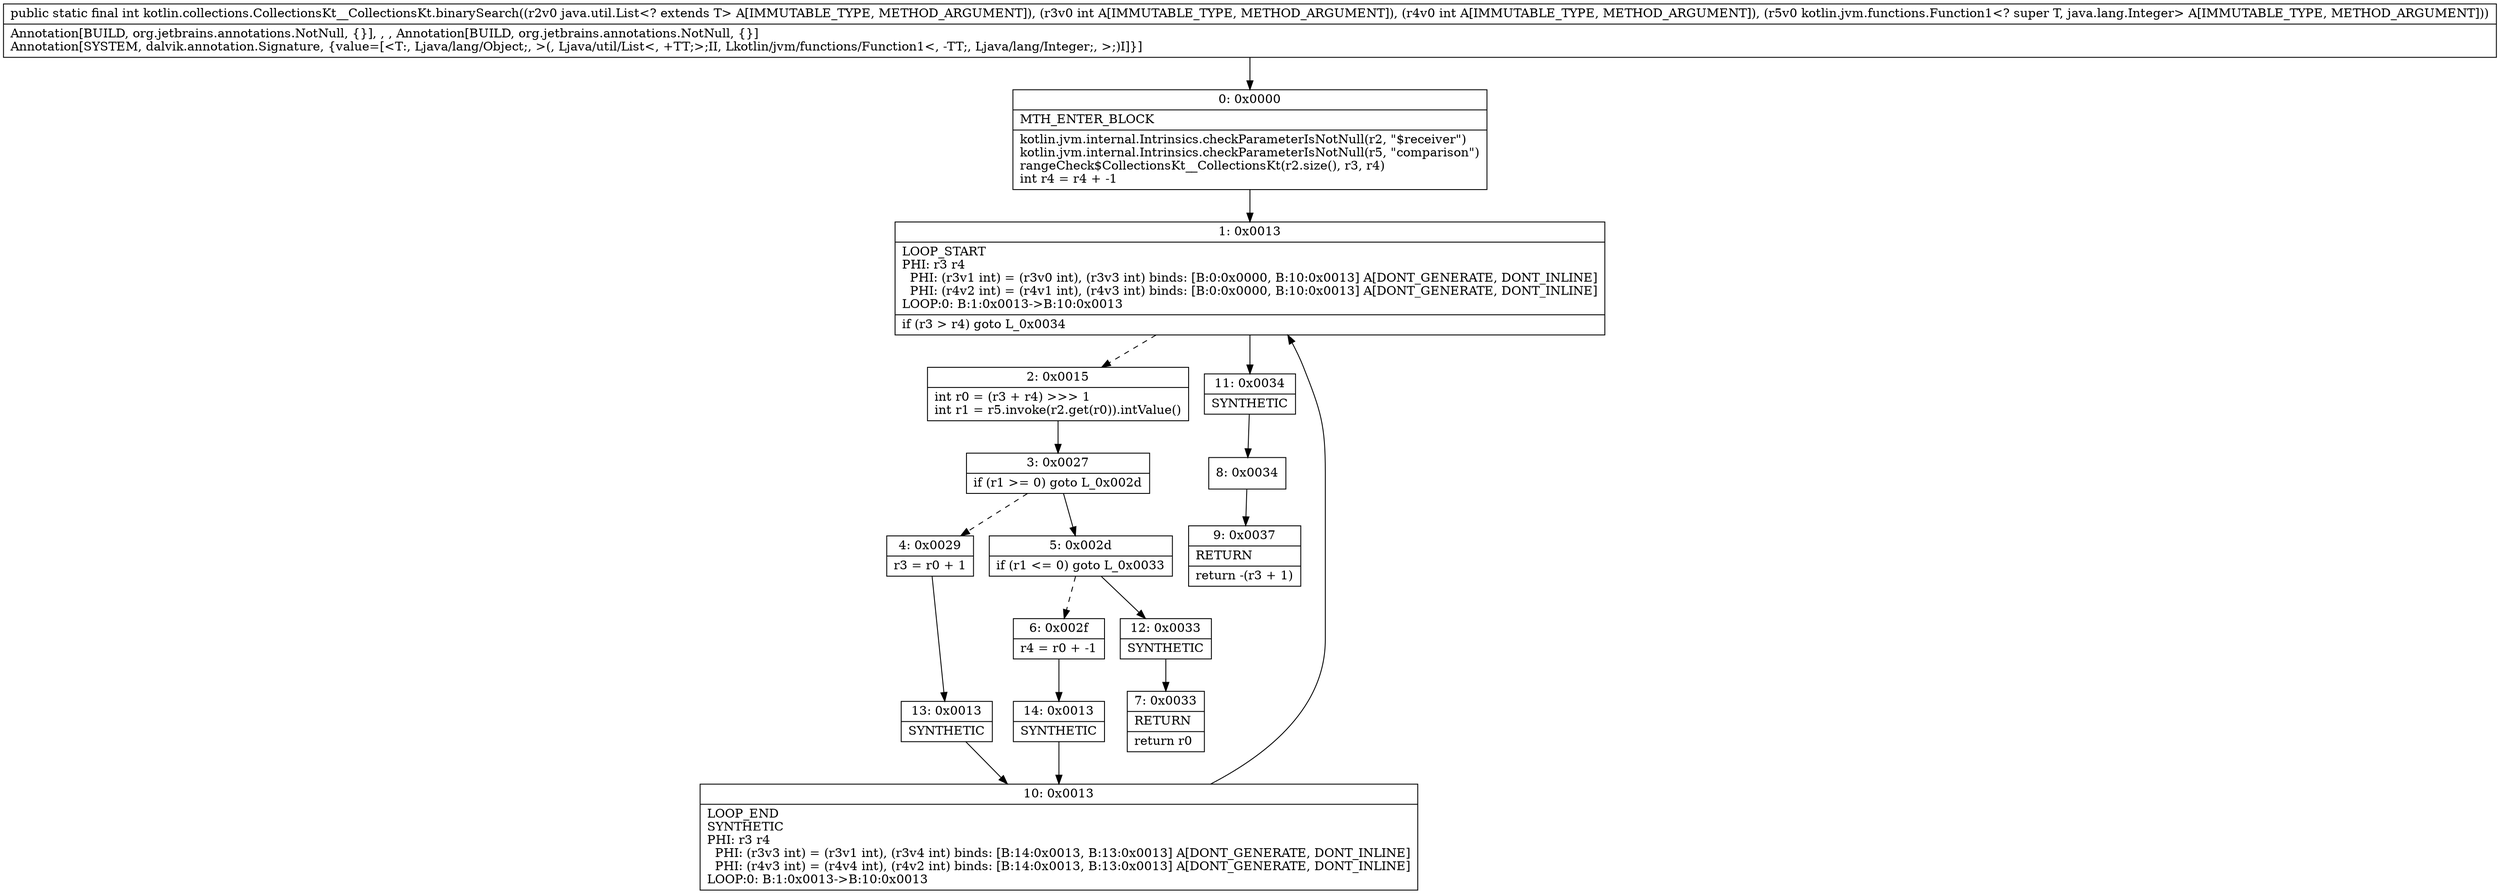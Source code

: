 digraph "CFG forkotlin.collections.CollectionsKt__CollectionsKt.binarySearch(Ljava\/util\/List;IILkotlin\/jvm\/functions\/Function1;)I" {
Node_0 [shape=record,label="{0\:\ 0x0000|MTH_ENTER_BLOCK\l|kotlin.jvm.internal.Intrinsics.checkParameterIsNotNull(r2, \"$receiver\")\lkotlin.jvm.internal.Intrinsics.checkParameterIsNotNull(r5, \"comparison\")\lrangeCheck$CollectionsKt__CollectionsKt(r2.size(), r3, r4)\lint r4 = r4 + \-1\l}"];
Node_1 [shape=record,label="{1\:\ 0x0013|LOOP_START\lPHI: r3 r4 \l  PHI: (r3v1 int) = (r3v0 int), (r3v3 int) binds: [B:0:0x0000, B:10:0x0013] A[DONT_GENERATE, DONT_INLINE]\l  PHI: (r4v2 int) = (r4v1 int), (r4v3 int) binds: [B:0:0x0000, B:10:0x0013] A[DONT_GENERATE, DONT_INLINE]\lLOOP:0: B:1:0x0013\-\>B:10:0x0013\l|if (r3 \> r4) goto L_0x0034\l}"];
Node_2 [shape=record,label="{2\:\ 0x0015|int r0 = (r3 + r4) \>\>\> 1\lint r1 = r5.invoke(r2.get(r0)).intValue()\l}"];
Node_3 [shape=record,label="{3\:\ 0x0027|if (r1 \>= 0) goto L_0x002d\l}"];
Node_4 [shape=record,label="{4\:\ 0x0029|r3 = r0 + 1\l}"];
Node_5 [shape=record,label="{5\:\ 0x002d|if (r1 \<= 0) goto L_0x0033\l}"];
Node_6 [shape=record,label="{6\:\ 0x002f|r4 = r0 + \-1\l}"];
Node_7 [shape=record,label="{7\:\ 0x0033|RETURN\l|return r0\l}"];
Node_8 [shape=record,label="{8\:\ 0x0034}"];
Node_9 [shape=record,label="{9\:\ 0x0037|RETURN\l|return \-(r3 + 1)\l}"];
Node_10 [shape=record,label="{10\:\ 0x0013|LOOP_END\lSYNTHETIC\lPHI: r3 r4 \l  PHI: (r3v3 int) = (r3v1 int), (r3v4 int) binds: [B:14:0x0013, B:13:0x0013] A[DONT_GENERATE, DONT_INLINE]\l  PHI: (r4v3 int) = (r4v4 int), (r4v2 int) binds: [B:14:0x0013, B:13:0x0013] A[DONT_GENERATE, DONT_INLINE]\lLOOP:0: B:1:0x0013\-\>B:10:0x0013\l}"];
Node_11 [shape=record,label="{11\:\ 0x0034|SYNTHETIC\l}"];
Node_12 [shape=record,label="{12\:\ 0x0033|SYNTHETIC\l}"];
Node_13 [shape=record,label="{13\:\ 0x0013|SYNTHETIC\l}"];
Node_14 [shape=record,label="{14\:\ 0x0013|SYNTHETIC\l}"];
MethodNode[shape=record,label="{public static final int kotlin.collections.CollectionsKt__CollectionsKt.binarySearch((r2v0 java.util.List\<? extends T\> A[IMMUTABLE_TYPE, METHOD_ARGUMENT]), (r3v0 int A[IMMUTABLE_TYPE, METHOD_ARGUMENT]), (r4v0 int A[IMMUTABLE_TYPE, METHOD_ARGUMENT]), (r5v0 kotlin.jvm.functions.Function1\<? super T, java.lang.Integer\> A[IMMUTABLE_TYPE, METHOD_ARGUMENT]))  | Annotation[BUILD, org.jetbrains.annotations.NotNull, \{\}], , , Annotation[BUILD, org.jetbrains.annotations.NotNull, \{\}]\lAnnotation[SYSTEM, dalvik.annotation.Signature, \{value=[\<T:, Ljava\/lang\/Object;, \>(, Ljava\/util\/List\<, +TT;\>;II, Lkotlin\/jvm\/functions\/Function1\<, \-TT;, Ljava\/lang\/Integer;, \>;)I]\}]\l}"];
MethodNode -> Node_0;
Node_0 -> Node_1;
Node_1 -> Node_2[style=dashed];
Node_1 -> Node_11;
Node_2 -> Node_3;
Node_3 -> Node_4[style=dashed];
Node_3 -> Node_5;
Node_4 -> Node_13;
Node_5 -> Node_6[style=dashed];
Node_5 -> Node_12;
Node_6 -> Node_14;
Node_8 -> Node_9;
Node_10 -> Node_1;
Node_11 -> Node_8;
Node_12 -> Node_7;
Node_13 -> Node_10;
Node_14 -> Node_10;
}

